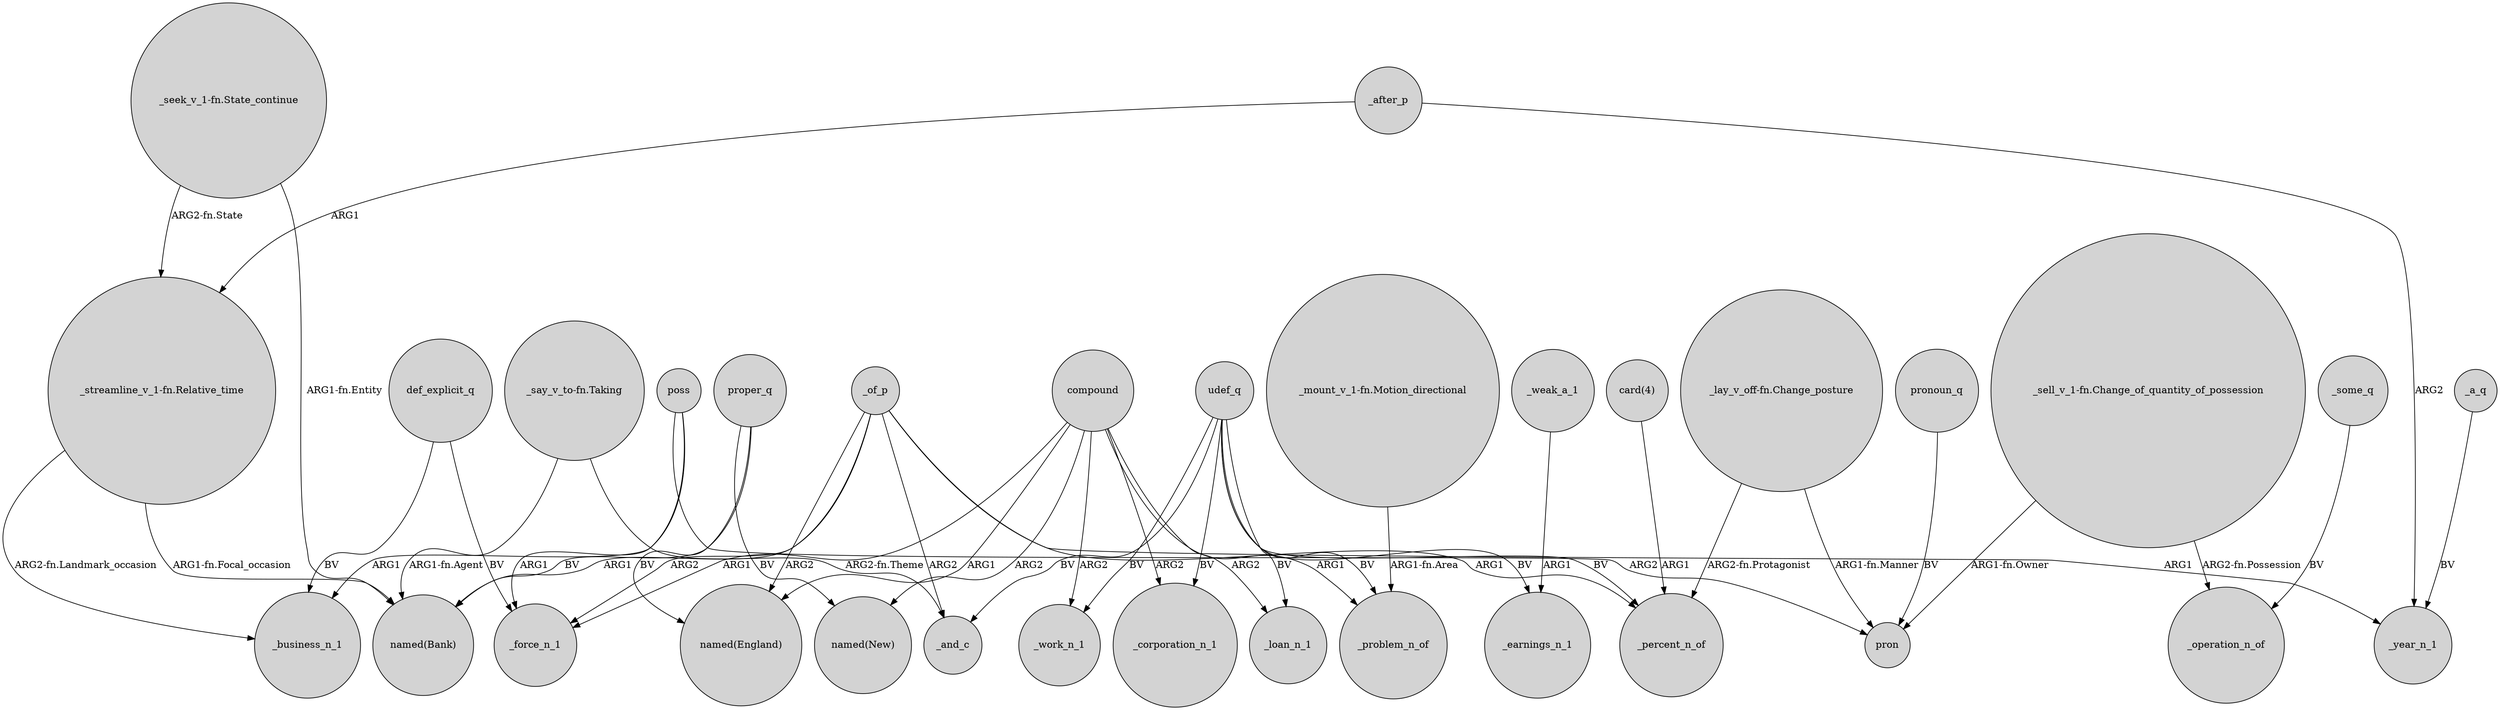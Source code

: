 digraph {
	node [shape=circle style=filled]
	"_say_v_to-fn.Taking" -> "named(Bank)" [label="ARG1-fn.Agent"]
	def_explicit_q -> _business_n_1 [label=BV]
	"_seek_v_1-fn.State_continue" -> "named(Bank)" [label="ARG1-fn.Entity"]
	"card(4)" -> _percent_n_of [label=ARG1]
	_of_p -> _and_c [label=ARG2]
	"_streamline_v_1-fn.Relative_time" -> "named(Bank)" [label="ARG1-fn.Focal_occasion"]
	poss -> _business_n_1 [label=ARG1]
	udef_q -> _problem_n_of [label=BV]
	_after_p -> "_streamline_v_1-fn.Relative_time" [label=ARG1]
	compound -> "named(New)" [label=ARG2]
	"_say_v_to-fn.Taking" -> _and_c [label="ARG2-fn.Theme"]
	udef_q -> _loan_n_1 [label=BV]
	proper_q -> "named(New)" [label=BV]
	"_streamline_v_1-fn.Relative_time" -> _business_n_1 [label="ARG2-fn.Landmark_occasion"]
	def_explicit_q -> _force_n_1 [label=BV]
	"_lay_v_off-fn.Change_posture" -> pron [label="ARG1-fn.Manner"]
	compound -> _work_n_1 [label=ARG2]
	compound -> _problem_n_of [label=ARG1]
	udef_q -> _work_n_1 [label=BV]
	_a_q -> _year_n_1 [label=BV]
	_after_p -> _year_n_1 [label=ARG2]
	_of_p -> _percent_n_of [label=ARG1]
	udef_q -> _and_c [label=BV]
	"_seek_v_1-fn.State_continue" -> "_streamline_v_1-fn.Relative_time" [label="ARG2-fn.State"]
	compound -> _force_n_1 [label=ARG1]
	_of_p -> "named(Bank)" [label=ARG1]
	proper_q -> "named(England)" [label=BV]
	pronoun_q -> pron [label=BV]
	poss -> pron [label=ARG2]
	_some_q -> _operation_n_of [label=BV]
	"_sell_v_1-fn.Change_of_quantity_of_possession" -> _operation_n_of [label="ARG2-fn.Possession"]
	"_lay_v_off-fn.Change_posture" -> _percent_n_of [label="ARG2-fn.Protagonist"]
	udef_q -> _earnings_n_1 [label=BV]
	_of_p -> _year_n_1 [label=ARG1]
	udef_q -> _percent_n_of [label=BV]
	_of_p -> "named(England)" [label=ARG2]
	"_sell_v_1-fn.Change_of_quantity_of_possession" -> pron [label="ARG1-fn.Owner"]
	_of_p -> _force_n_1 [label=ARG2]
	_weak_a_1 -> _earnings_n_1 [label=ARG1]
	poss -> _force_n_1 [label=ARG1]
	compound -> _corporation_n_1 [label=ARG2]
	udef_q -> _corporation_n_1 [label=BV]
	compound -> "named(England)" [label=ARG1]
	"_mount_v_1-fn.Motion_directional" -> _problem_n_of [label="ARG1-fn.Area"]
	compound -> _loan_n_1 [label=ARG2]
	proper_q -> "named(Bank)" [label=BV]
}
